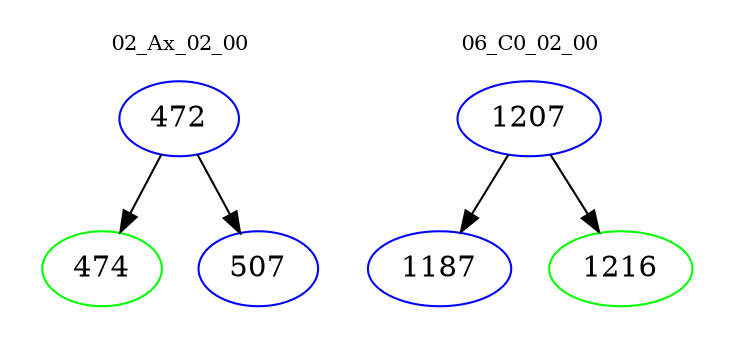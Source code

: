 digraph{
subgraph cluster_0 {
color = white
label = "02_Ax_02_00";
fontsize=10;
T0_472 [label="472", color="blue"]
T0_472 -> T0_474 [color="black"]
T0_474 [label="474", color="green"]
T0_472 -> T0_507 [color="black"]
T0_507 [label="507", color="blue"]
}
subgraph cluster_1 {
color = white
label = "06_C0_02_00";
fontsize=10;
T1_1207 [label="1207", color="blue"]
T1_1207 -> T1_1187 [color="black"]
T1_1187 [label="1187", color="blue"]
T1_1207 -> T1_1216 [color="black"]
T1_1216 [label="1216", color="green"]
}
}
